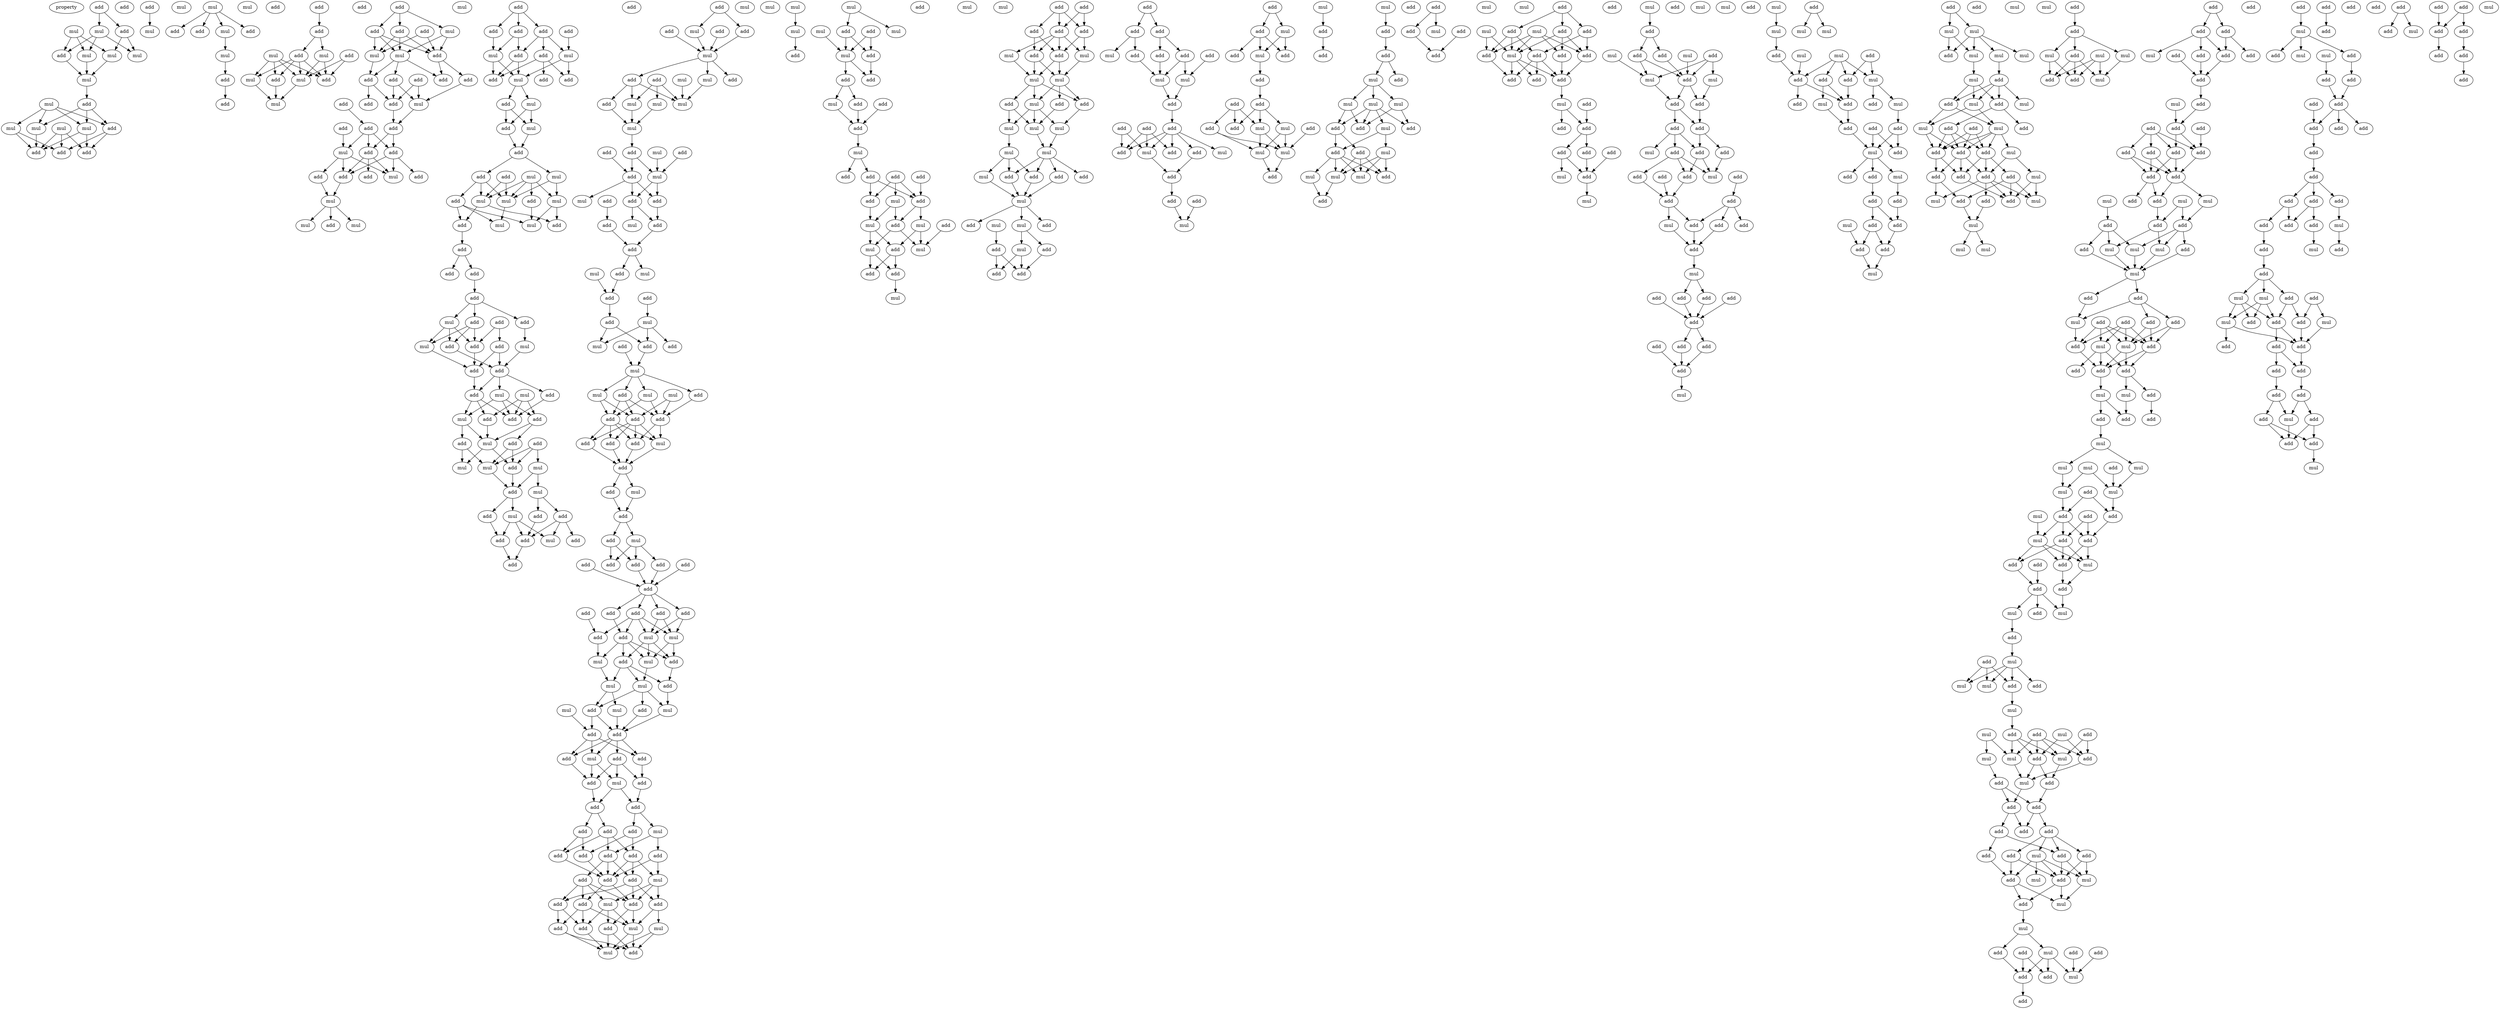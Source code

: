 digraph {
    node [fontcolor=black]
    property [mul=2,lf=1.7]
    0 [ label = add ];
    1 [ label = mul ];
    2 [ label = add ];
    3 [ label = mul ];
    4 [ label = add ];
    5 [ label = mul ];
    6 [ label = mul ];
    7 [ label = mul ];
    8 [ label = mul ];
    9 [ label = mul ];
    10 [ label = add ];
    11 [ label = mul ];
    12 [ label = mul ];
    13 [ label = add ];
    14 [ label = mul ];
    15 [ label = mul ];
    16 [ label = add ];
    17 [ label = add ];
    18 [ label = add ];
    19 [ label = add ];
    20 [ label = add ];
    21 [ label = mul ];
    22 [ label = mul ];
    23 [ label = mul ];
    24 [ label = add ];
    25 [ label = mul ];
    26 [ label = add ];
    27 [ label = mul ];
    28 [ label = add ];
    29 [ label = mul ];
    30 [ label = add ];
    31 [ label = add ];
    32 [ label = add ];
    33 [ label = add ];
    34 [ label = add ];
    35 [ label = mul ];
    36 [ label = mul ];
    37 [ label = add ];
    38 [ label = add ];
    39 [ label = mul ];
    40 [ label = add ];
    41 [ label = add ];
    42 [ label = mul ];
    43 [ label = mul ];
    44 [ label = add ];
    45 [ label = add ];
    46 [ label = add ];
    47 [ label = add ];
    48 [ label = add ];
    49 [ label = mul ];
    50 [ label = mul ];
    51 [ label = mul ];
    52 [ label = add ];
    53 [ label = add ];
    54 [ label = add ];
    55 [ label = add ];
    56 [ label = add ];
    57 [ label = add ];
    58 [ label = add ];
    59 [ label = add ];
    60 [ label = mul ];
    61 [ label = add ];
    62 [ label = add ];
    63 [ label = add ];
    64 [ label = add ];
    65 [ label = add ];
    66 [ label = add ];
    67 [ label = mul ];
    68 [ label = add ];
    69 [ label = add ];
    70 [ label = add ];
    71 [ label = mul ];
    72 [ label = add ];
    73 [ label = mul ];
    74 [ label = mul ];
    75 [ label = add ];
    76 [ label = mul ];
    77 [ label = mul ];
    78 [ label = add ];
    79 [ label = add ];
    80 [ label = add ];
    81 [ label = add ];
    82 [ label = add ];
    83 [ label = mul ];
    84 [ label = add ];
    85 [ label = add ];
    86 [ label = mul ];
    87 [ label = mul ];
    88 [ label = add ];
    89 [ label = add ];
    90 [ label = add ];
    91 [ label = mul ];
    92 [ label = add ];
    93 [ label = mul ];
    94 [ label = add ];
    95 [ label = add ];
    96 [ label = mul ];
    97 [ label = mul ];
    98 [ label = add ];
    99 [ label = add ];
    100 [ label = mul ];
    101 [ label = mul ];
    102 [ label = mul ];
    103 [ label = add ];
    104 [ label = add ];
    105 [ label = mul ];
    106 [ label = mul ];
    107 [ label = add ];
    108 [ label = add ];
    109 [ label = add ];
    110 [ label = add ];
    111 [ label = add ];
    112 [ label = add ];
    113 [ label = add ];
    114 [ label = add ];
    115 [ label = add ];
    116 [ label = mul ];
    117 [ label = add ];
    118 [ label = mul ];
    119 [ label = mul ];
    120 [ label = add ];
    121 [ label = add ];
    122 [ label = add ];
    123 [ label = add ];
    124 [ label = add ];
    125 [ label = mul ];
    126 [ label = mul ];
    127 [ label = add ];
    128 [ label = add ];
    129 [ label = add ];
    130 [ label = add ];
    131 [ label = mul ];
    132 [ label = add ];
    133 [ label = add ];
    134 [ label = add ];
    135 [ label = add ];
    136 [ label = mul ];
    137 [ label = mul ];
    138 [ label = mul ];
    139 [ label = add ];
    140 [ label = mul ];
    141 [ label = mul ];
    142 [ label = add ];
    143 [ label = add ];
    144 [ label = mul ];
    145 [ label = add ];
    146 [ label = add ];
    147 [ label = add ];
    148 [ label = add ];
    149 [ label = mul ];
    150 [ label = add ];
    151 [ label = add ];
    152 [ label = add ];
    153 [ label = add ];
    154 [ label = mul ];
    155 [ label = add ];
    156 [ label = add ];
    157 [ label = mul ];
    158 [ label = add ];
    159 [ label = add ];
    160 [ label = add ];
    161 [ label = mul ];
    162 [ label = mul ];
    163 [ label = add ];
    164 [ label = mul ];
    165 [ label = mul ];
    166 [ label = mul ];
    167 [ label = mul ];
    168 [ label = mul ];
    169 [ label = mul ];
    170 [ label = add ];
    171 [ label = add ];
    172 [ label = add ];
    173 [ label = add ];
    174 [ label = mul ];
    175 [ label = mul ];
    176 [ label = add ];
    177 [ label = add ];
    178 [ label = add ];
    179 [ label = add ];
    180 [ label = add ];
    181 [ label = mul ];
    182 [ label = add ];
    183 [ label = mul ];
    184 [ label = mul ];
    185 [ label = add ];
    186 [ label = mul ];
    187 [ label = add ];
    188 [ label = add ];
    189 [ label = mul ];
    190 [ label = add ];
    191 [ label = mul ];
    192 [ label = add ];
    193 [ label = add ];
    194 [ label = add ];
    195 [ label = mul ];
    196 [ label = add ];
    197 [ label = mul ];
    198 [ label = mul ];
    199 [ label = mul ];
    200 [ label = add ];
    201 [ label = add ];
    202 [ label = add ];
    203 [ label = add ];
    204 [ label = add ];
    205 [ label = mul ];
    206 [ label = add ];
    207 [ label = add ];
    208 [ label = mul ];
    209 [ label = add ];
    210 [ label = add ];
    211 [ label = mul ];
    212 [ label = mul ];
    213 [ label = add ];
    214 [ label = add ];
    215 [ label = mul ];
    216 [ label = add ];
    217 [ label = add ];
    218 [ label = add ];
    219 [ label = add ];
    220 [ label = add ];
    221 [ label = add ];
    222 [ label = add ];
    223 [ label = add ];
    224 [ label = add ];
    225 [ label = add ];
    226 [ label = add ];
    227 [ label = add ];
    228 [ label = add ];
    229 [ label = mul ];
    230 [ label = add ];
    231 [ label = mul ];
    232 [ label = mul ];
    233 [ label = add ];
    234 [ label = mul ];
    235 [ label = add ];
    236 [ label = add ];
    237 [ label = mul ];
    238 [ label = mul ];
    239 [ label = mul ];
    240 [ label = add ];
    241 [ label = add ];
    242 [ label = mul ];
    243 [ label = mul ];
    244 [ label = add ];
    245 [ label = add ];
    246 [ label = mul ];
    247 [ label = add ];
    248 [ label = add ];
    249 [ label = add ];
    250 [ label = add ];
    251 [ label = mul ];
    252 [ label = add ];
    253 [ label = add ];
    254 [ label = add ];
    255 [ label = mul ];
    256 [ label = add ];
    257 [ label = add ];
    258 [ label = add ];
    259 [ label = add ];
    260 [ label = add ];
    261 [ label = add ];
    262 [ label = add ];
    263 [ label = add ];
    264 [ label = add ];
    265 [ label = add ];
    266 [ label = add ];
    267 [ label = mul ];
    268 [ label = mul ];
    269 [ label = add ];
    270 [ label = add ];
    271 [ label = add ];
    272 [ label = add ];
    273 [ label = add ];
    274 [ label = mul ];
    275 [ label = add ];
    276 [ label = mul ];
    277 [ label = add ];
    278 [ label = mul ];
    279 [ label = add ];
    280 [ label = mul ];
    281 [ label = mul ];
    282 [ label = add ];
    283 [ label = add ];
    284 [ label = add ];
    285 [ label = mul ];
    286 [ label = mul ];
    287 [ label = add ];
    288 [ label = add ];
    289 [ label = add ];
    290 [ label = add ];
    291 [ label = mul ];
    292 [ label = add ];
    293 [ label = mul ];
    294 [ label = add ];
    295 [ label = mul ];
    296 [ label = mul ];
    297 [ label = add ];
    298 [ label = add ];
    299 [ label = add ];
    300 [ label = add ];
    301 [ label = add ];
    302 [ label = mul ];
    303 [ label = add ];
    304 [ label = mul ];
    305 [ label = add ];
    306 [ label = mul ];
    307 [ label = add ];
    308 [ label = mul ];
    309 [ label = mul ];
    310 [ label = add ];
    311 [ label = add ];
    312 [ label = add ];
    313 [ label = add ];
    314 [ label = mul ];
    315 [ label = add ];
    316 [ label = add ];
    317 [ label = add ];
    318 [ label = add ];
    319 [ label = add ];
    320 [ label = mul ];
    321 [ label = mul ];
    322 [ label = add ];
    323 [ label = mul ];
    324 [ label = mul ];
    325 [ label = add ];
    326 [ label = mul ];
    327 [ label = add ];
    328 [ label = add ];
    329 [ label = mul ];
    330 [ label = mul ];
    331 [ label = mul ];
    332 [ label = mul ];
    333 [ label = mul ];
    334 [ label = mul ];
    335 [ label = add ];
    336 [ label = add ];
    337 [ label = add ];
    338 [ label = add ];
    339 [ label = mul ];
    340 [ label = add ];
    341 [ label = mul ];
    342 [ label = add ];
    343 [ label = mul ];
    344 [ label = add ];
    345 [ label = mul ];
    346 [ label = add ];
    347 [ label = add ];
    348 [ label = add ];
    349 [ label = add ];
    350 [ label = add ];
    351 [ label = add ];
    352 [ label = add ];
    353 [ label = mul ];
    354 [ label = add ];
    355 [ label = add ];
    356 [ label = add ];
    357 [ label = mul ];
    358 [ label = mul ];
    359 [ label = add ];
    360 [ label = add ];
    361 [ label = add ];
    362 [ label = add ];
    363 [ label = add ];
    364 [ label = add ];
    365 [ label = mul ];
    366 [ label = mul ];
    367 [ label = add ];
    368 [ label = add ];
    369 [ label = add ];
    370 [ label = add ];
    371 [ label = add ];
    372 [ label = mul ];
    373 [ label = add ];
    374 [ label = mul ];
    375 [ label = add ];
    376 [ label = add ];
    377 [ label = mul ];
    378 [ label = add ];
    379 [ label = add ];
    380 [ label = add ];
    381 [ label = add ];
    382 [ label = add ];
    383 [ label = add ];
    384 [ label = mul ];
    385 [ label = mul ];
    386 [ label = mul ];
    387 [ label = mul ];
    388 [ label = mul ];
    389 [ label = add ];
    390 [ label = add ];
    391 [ label = mul ];
    392 [ label = add ];
    393 [ label = add ];
    394 [ label = add ];
    395 [ label = add ];
    396 [ label = mul ];
    397 [ label = add ];
    398 [ label = mul ];
    399 [ label = mul ];
    400 [ label = mul ];
    401 [ label = mul ];
    402 [ label = add ];
    403 [ label = add ];
    404 [ label = add ];
    405 [ label = add ];
    406 [ label = add ];
    407 [ label = mul ];
    408 [ label = add ];
    409 [ label = mul ];
    410 [ label = mul ];
    411 [ label = mul ];
    412 [ label = add ];
    413 [ label = add ];
    414 [ label = mul ];
    415 [ label = add ];
    416 [ label = add ];
    417 [ label = mul ];
    418 [ label = mul ];
    419 [ label = add ];
    420 [ label = add ];
    421 [ label = add ];
    422 [ label = add ];
    423 [ label = add ];
    424 [ label = mul ];
    425 [ label = mul ];
    426 [ label = mul ];
    427 [ label = add ];
    428 [ label = add ];
    429 [ label = add ];
    430 [ label = add ];
    431 [ label = add ];
    432 [ label = add ];
    433 [ label = add ];
    434 [ label = mul ];
    435 [ label = add ];
    436 [ label = add ];
    437 [ label = add ];
    438 [ label = add ];
    439 [ label = add ];
    440 [ label = add ];
    441 [ label = add ];
    442 [ label = mul ];
    443 [ label = add ];
    444 [ label = mul ];
    445 [ label = mul ];
    446 [ label = add ];
    447 [ label = mul ];
    448 [ label = add ];
    449 [ label = add ];
    450 [ label = mul ];
    451 [ label = mul ];
    452 [ label = add ];
    453 [ label = add ];
    454 [ label = add ];
    455 [ label = mul ];
    456 [ label = mul ];
    457 [ label = add ];
    458 [ label = add ];
    459 [ label = add ];
    460 [ label = add ];
    461 [ label = add ];
    462 [ label = add ];
    463 [ label = add ];
    464 [ label = mul ];
    465 [ label = add ];
    466 [ label = mul ];
    467 [ label = add ];
    468 [ label = add ];
    469 [ label = add ];
    470 [ label = add ];
    471 [ label = add ];
    472 [ label = mul ];
    473 [ label = mul ];
    474 [ label = add ];
    475 [ label = add ];
    476 [ label = add ];
    477 [ label = add ];
    478 [ label = mul ];
    479 [ label = add ];
    480 [ label = add ];
    481 [ label = add ];
    482 [ label = add ];
    483 [ label = add ];
    484 [ label = add ];
    485 [ label = add ];
    486 [ label = add ];
    487 [ label = add ];
    488 [ label = add ];
    489 [ label = mul ];
    490 [ label = mul ];
    491 [ label = mul ];
    492 [ label = add ];
    493 [ label = mul ];
    494 [ label = mul ];
    495 [ label = add ];
    496 [ label = add ];
    497 [ label = mul ];
    498 [ label = add ];
    499 [ label = add ];
    500 [ label = mul ];
    501 [ label = add ];
    502 [ label = mul ];
    503 [ label = add ];
    504 [ label = add ];
    505 [ label = add ];
    506 [ label = add ];
    507 [ label = add ];
    508 [ label = mul ];
    509 [ label = add ];
    510 [ label = add ];
    511 [ label = mul ];
    512 [ label = add ];
    513 [ label = add ];
    514 [ label = add ];
    515 [ label = add ];
    516 [ label = add ];
    517 [ label = mul ];
    518 [ label = add ];
    519 [ label = add ];
    520 [ label = add ];
    521 [ label = mul ];
    522 [ label = mul ];
    523 [ label = mul ];
    524 [ label = add ];
    525 [ label = mul ];
    526 [ label = mul ];
    527 [ label = add ];
    528 [ label = mul ];
    529 [ label = add ];
    530 [ label = mul ];
    531 [ label = mul ];
    532 [ label = add ];
    533 [ label = mul ];
    534 [ label = add ];
    535 [ label = mul ];
    536 [ label = add ];
    537 [ label = mul ];
    538 [ label = add ];
    539 [ label = add ];
    540 [ label = mul ];
    541 [ label = add ];
    542 [ label = mul ];
    543 [ label = mul ];
    544 [ label = add ];
    545 [ label = add ];
    546 [ label = add ];
    547 [ label = add ];
    548 [ label = mul ];
    549 [ label = add ];
    550 [ label = add ];
    551 [ label = add ];
    552 [ label = mul ];
    553 [ label = mul ];
    554 [ label = add ];
    555 [ label = add ];
    556 [ label = add ];
    557 [ label = mul ];
    558 [ label = mul ];
    559 [ label = mul ];
    560 [ label = mul ];
    561 [ label = add ];
    562 [ label = mul ];
    563 [ label = add ];
    564 [ label = mul ];
    565 [ label = mul ];
    566 [ label = add ];
    567 [ label = mul ];
    568 [ label = add ];
    569 [ label = mul ];
    570 [ label = add ];
    571 [ label = add ];
    572 [ label = add ];
    573 [ label = add ];
    574 [ label = add ];
    575 [ label = add ];
    576 [ label = mul ];
    577 [ label = add ];
    578 [ label = add ];
    579 [ label = add ];
    580 [ label = mul ];
    581 [ label = add ];
    582 [ label = add ];
    583 [ label = add ];
    584 [ label = add ];
    585 [ label = add ];
    586 [ label = add ];
    587 [ label = add ];
    588 [ label = add ];
    589 [ label = add ];
    590 [ label = add ];
    591 [ label = add ];
    592 [ label = mul ];
    593 [ label = mul ];
    594 [ label = mul ];
    595 [ label = add ];
    596 [ label = add ];
    597 [ label = add ];
    598 [ label = add ];
    599 [ label = add ];
    600 [ label = mul ];
    601 [ label = mul ];
    602 [ label = mul ];
    603 [ label = add ];
    604 [ label = mul ];
    605 [ label = add ];
    606 [ label = add ];
    607 [ label = add ];
    608 [ label = add ];
    609 [ label = add ];
    610 [ label = add ];
    611 [ label = mul ];
    612 [ label = mul ];
    613 [ label = add ];
    614 [ label = mul ];
    615 [ label = add ];
    616 [ label = add ];
    617 [ label = add ];
    618 [ label = add ];
    619 [ label = add ];
    620 [ label = mul ];
    621 [ label = mul ];
    622 [ label = add ];
    623 [ label = add ];
    624 [ label = add ];
    625 [ label = mul ];
    626 [ label = add ];
    627 [ label = mul ];
    628 [ label = mul ];
    629 [ label = mul ];
    630 [ label = mul ];
    631 [ label = mul ];
    632 [ label = add ];
    633 [ label = add ];
    634 [ label = add ];
    635 [ label = add ];
    636 [ label = mul ];
    637 [ label = mul ];
    638 [ label = add ];
    639 [ label = add ];
    640 [ label = add ];
    641 [ label = add ];
    642 [ label = add ];
    643 [ label = mul ];
    644 [ label = add ];
    645 [ label = add ];
    646 [ label = mul ];
    647 [ label = mul ];
    648 [ label = add ];
    649 [ label = add ];
    650 [ label = add ];
    651 [ label = mul ];
    652 [ label = add ];
    653 [ label = add ];
    654 [ label = mul ];
    655 [ label = mul ];
    656 [ label = add ];
    657 [ label = mul ];
    658 [ label = add ];
    659 [ label = mul ];
    660 [ label = add ];
    661 [ label = add ];
    662 [ label = mul ];
    663 [ label = add ];
    664 [ label = mul ];
    665 [ label = add ];
    666 [ label = mul ];
    667 [ label = mul ];
    668 [ label = add ];
    669 [ label = add ];
    670 [ label = mul ];
    671 [ label = add ];
    672 [ label = add ];
    673 [ label = add ];
    674 [ label = add ];
    675 [ label = add ];
    676 [ label = mul ];
    677 [ label = add ];
    678 [ label = add ];
    679 [ label = add ];
    680 [ label = add ];
    681 [ label = add ];
    682 [ label = mul ];
    683 [ label = add ];
    684 [ label = mul ];
    685 [ label = add ];
    686 [ label = mul ];
    687 [ label = mul ];
    688 [ label = add ];
    689 [ label = add ];
    690 [ label = mul ];
    691 [ label = add ];
    692 [ label = add ];
    693 [ label = add ];
    694 [ label = mul ];
    695 [ label = add ];
    696 [ label = add ];
    697 [ label = add ];
    698 [ label = add ];
    699 [ label = add ];
    700 [ label = mul ];
    701 [ label = add ];
    702 [ label = mul ];
    703 [ label = mul ];
    704 [ label = add ];
    705 [ label = add ];
    706 [ label = add ];
    707 [ label = add ];
    708 [ label = add ];
    709 [ label = add ];
    710 [ label = add ];
    711 [ label = add ];
    712 [ label = add ];
    713 [ label = add ];
    714 [ label = add ];
    715 [ label = add ];
    716 [ label = add ];
    717 [ label = add ];
    718 [ label = add ];
    719 [ label = add ];
    720 [ label = mul ];
    721 [ label = add ];
    722 [ label = add ];
    723 [ label = mul ];
    724 [ label = add ];
    725 [ label = add ];
    726 [ label = add ];
    727 [ label = mul ];
    728 [ label = mul ];
    729 [ label = add ];
    730 [ label = mul ];
    731 [ label = add ];
    732 [ label = mul ];
    733 [ label = add ];
    734 [ label = add ];
    735 [ label = add ];
    736 [ label = add ];
    737 [ label = add ];
    738 [ label = add ];
    739 [ label = add ];
    740 [ label = add ];
    741 [ label = add ];
    742 [ label = mul ];
    743 [ label = add ];
    744 [ label = add ];
    745 [ label = add ];
    746 [ label = add ];
    747 [ label = mul ];
    748 [ label = add ];
    749 [ label = add ];
    750 [ label = add ];
    751 [ label = add ];
    752 [ label = add ];
    753 [ label = mul ];
    754 [ label = add ];
    755 [ label = add ];
    756 [ label = add ];
    757 [ label = add ];
    758 [ label = mul ];
    759 [ label = add ];
    0 -> 2 [ name = 0 ];
    0 -> 3 [ name = 1 ];
    1 -> 4 [ name = 2 ];
    1 -> 5 [ name = 3 ];
    1 -> 7 [ name = 4 ];
    2 -> 5 [ name = 5 ];
    2 -> 6 [ name = 6 ];
    3 -> 4 [ name = 7 ];
    3 -> 6 [ name = 8 ];
    3 -> 7 [ name = 9 ];
    4 -> 8 [ name = 10 ];
    5 -> 8 [ name = 11 ];
    7 -> 8 [ name = 12 ];
    8 -> 10 [ name = 13 ];
    9 -> 11 [ name = 14 ];
    9 -> 12 [ name = 15 ];
    9 -> 13 [ name = 16 ];
    9 -> 15 [ name = 17 ];
    10 -> 12 [ name = 18 ];
    10 -> 13 [ name = 19 ];
    10 -> 15 [ name = 20 ];
    11 -> 16 [ name = 21 ];
    11 -> 17 [ name = 22 ];
    12 -> 17 [ name = 23 ];
    12 -> 19 [ name = 24 ];
    13 -> 16 [ name = 25 ];
    13 -> 19 [ name = 26 ];
    14 -> 16 [ name = 27 ];
    14 -> 17 [ name = 28 ];
    14 -> 19 [ name = 29 ];
    15 -> 17 [ name = 30 ];
    20 -> 21 [ name = 31 ];
    23 -> 24 [ name = 32 ];
    23 -> 26 [ name = 33 ];
    23 -> 27 [ name = 34 ];
    23 -> 28 [ name = 35 ];
    27 -> 29 [ name = 36 ];
    29 -> 32 [ name = 37 ];
    31 -> 33 [ name = 38 ];
    32 -> 34 [ name = 39 ];
    33 -> 36 [ name = 40 ];
    33 -> 37 [ name = 41 ];
    35 -> 39 [ name = 42 ];
    35 -> 40 [ name = 43 ];
    35 -> 41 [ name = 44 ];
    35 -> 42 [ name = 45 ];
    36 -> 39 [ name = 46 ];
    36 -> 41 [ name = 47 ];
    37 -> 39 [ name = 48 ];
    37 -> 40 [ name = 49 ];
    37 -> 41 [ name = 50 ];
    37 -> 42 [ name = 51 ];
    38 -> 39 [ name = 52 ];
    38 -> 41 [ name = 53 ];
    39 -> 43 [ name = 54 ];
    40 -> 43 [ name = 55 ];
    42 -> 43 [ name = 56 ];
    45 -> 46 [ name = 57 ];
    45 -> 47 [ name = 58 ];
    45 -> 49 [ name = 59 ];
    46 -> 50 [ name = 60 ];
    46 -> 51 [ name = 61 ];
    46 -> 52 [ name = 62 ];
    47 -> 50 [ name = 63 ];
    47 -> 51 [ name = 64 ];
    47 -> 52 [ name = 65 ];
    48 -> 51 [ name = 66 ];
    48 -> 52 [ name = 67 ];
    49 -> 50 [ name = 68 ];
    49 -> 52 [ name = 69 ];
    50 -> 53 [ name = 70 ];
    50 -> 54 [ name = 71 ];
    50 -> 56 [ name = 72 ];
    51 -> 56 [ name = 73 ];
    52 -> 53 [ name = 74 ];
    52 -> 57 [ name = 75 ];
    54 -> 58 [ name = 76 ];
    54 -> 60 [ name = 77 ];
    55 -> 58 [ name = 78 ];
    55 -> 60 [ name = 79 ];
    56 -> 58 [ name = 80 ];
    56 -> 59 [ name = 81 ];
    57 -> 60 [ name = 82 ];
    58 -> 62 [ name = 83 ];
    60 -> 62 [ name = 84 ];
    61 -> 64 [ name = 85 ];
    62 -> 65 [ name = 86 ];
    62 -> 66 [ name = 87 ];
    63 -> 67 [ name = 88 ];
    64 -> 65 [ name = 89 ];
    64 -> 66 [ name = 90 ];
    64 -> 67 [ name = 91 ];
    65 -> 70 [ name = 92 ];
    65 -> 71 [ name = 93 ];
    65 -> 72 [ name = 94 ];
    66 -> 68 [ name = 95 ];
    66 -> 70 [ name = 96 ];
    66 -> 71 [ name = 97 ];
    67 -> 69 [ name = 98 ];
    67 -> 70 [ name = 99 ];
    67 -> 71 [ name = 100 ];
    69 -> 73 [ name = 101 ];
    70 -> 73 [ name = 102 ];
    73 -> 74 [ name = 103 ];
    73 -> 75 [ name = 104 ];
    73 -> 76 [ name = 105 ];
    78 -> 79 [ name = 106 ];
    78 -> 81 [ name = 107 ];
    78 -> 82 [ name = 108 ];
    79 -> 84 [ name = 109 ];
    79 -> 86 [ name = 110 ];
    80 -> 83 [ name = 111 ];
    81 -> 86 [ name = 112 ];
    82 -> 83 [ name = 113 ];
    82 -> 84 [ name = 114 ];
    82 -> 85 [ name = 115 ];
    83 -> 87 [ name = 116 ];
    83 -> 88 [ name = 117 ];
    84 -> 87 [ name = 118 ];
    84 -> 89 [ name = 119 ];
    85 -> 88 [ name = 120 ];
    85 -> 89 [ name = 121 ];
    85 -> 90 [ name = 122 ];
    86 -> 87 [ name = 123 ];
    86 -> 89 [ name = 124 ];
    87 -> 91 [ name = 125 ];
    87 -> 92 [ name = 126 ];
    91 -> 93 [ name = 127 ];
    91 -> 94 [ name = 128 ];
    92 -> 93 [ name = 129 ];
    92 -> 94 [ name = 130 ];
    93 -> 95 [ name = 131 ];
    94 -> 95 [ name = 132 ];
    95 -> 96 [ name = 133 ];
    95 -> 98 [ name = 134 ];
    96 -> 100 [ name = 135 ];
    96 -> 102 [ name = 136 ];
    97 -> 100 [ name = 137 ];
    97 -> 101 [ name = 138 ];
    97 -> 102 [ name = 139 ];
    97 -> 103 [ name = 140 ];
    98 -> 100 [ name = 141 ];
    98 -> 101 [ name = 142 ];
    98 -> 104 [ name = 143 ];
    99 -> 100 [ name = 144 ];
    99 -> 101 [ name = 145 ];
    100 -> 105 [ name = 146 ];
    101 -> 107 [ name = 147 ];
    101 -> 108 [ name = 148 ];
    102 -> 106 [ name = 149 ];
    102 -> 108 [ name = 150 ];
    103 -> 106 [ name = 151 ];
    104 -> 105 [ name = 152 ];
    104 -> 106 [ name = 153 ];
    104 -> 107 [ name = 154 ];
    107 -> 109 [ name = 155 ];
    109 -> 111 [ name = 156 ];
    109 -> 112 [ name = 157 ];
    112 -> 113 [ name = 158 ];
    113 -> 114 [ name = 159 ];
    113 -> 115 [ name = 160 ];
    113 -> 116 [ name = 161 ];
    114 -> 118 [ name = 162 ];
    114 -> 121 [ name = 163 ];
    114 -> 122 [ name = 164 ];
    115 -> 119 [ name = 165 ];
    116 -> 118 [ name = 166 ];
    116 -> 121 [ name = 167 ];
    116 -> 122 [ name = 168 ];
    117 -> 120 [ name = 169 ];
    117 -> 121 [ name = 170 ];
    118 -> 124 [ name = 171 ];
    119 -> 123 [ name = 172 ];
    120 -> 123 [ name = 173 ];
    120 -> 124 [ name = 174 ];
    121 -> 124 [ name = 175 ];
    122 -> 123 [ name = 176 ];
    123 -> 126 [ name = 177 ];
    123 -> 127 [ name = 178 ];
    123 -> 128 [ name = 179 ];
    124 -> 128 [ name = 180 ];
    125 -> 129 [ name = 181 ];
    125 -> 130 [ name = 182 ];
    125 -> 132 [ name = 183 ];
    126 -> 130 [ name = 184 ];
    126 -> 131 [ name = 185 ];
    126 -> 132 [ name = 186 ];
    127 -> 132 [ name = 187 ];
    128 -> 129 [ name = 188 ];
    128 -> 131 [ name = 189 ];
    128 -> 132 [ name = 190 ];
    129 -> 136 [ name = 191 ];
    130 -> 135 [ name = 192 ];
    130 -> 136 [ name = 193 ];
    131 -> 134 [ name = 194 ];
    131 -> 136 [ name = 195 ];
    133 -> 137 [ name = 196 ];
    133 -> 138 [ name = 197 ];
    133 -> 139 [ name = 198 ];
    134 -> 138 [ name = 199 ];
    134 -> 140 [ name = 200 ];
    135 -> 138 [ name = 201 ];
    135 -> 139 [ name = 202 ];
    136 -> 139 [ name = 203 ];
    136 -> 140 [ name = 204 ];
    137 -> 141 [ name = 205 ];
    137 -> 142 [ name = 206 ];
    138 -> 142 [ name = 207 ];
    139 -> 142 [ name = 208 ];
    141 -> 145 [ name = 209 ];
    141 -> 146 [ name = 210 ];
    142 -> 143 [ name = 211 ];
    142 -> 144 [ name = 212 ];
    143 -> 147 [ name = 213 ];
    144 -> 147 [ name = 214 ];
    144 -> 149 [ name = 215 ];
    144 -> 150 [ name = 216 ];
    145 -> 148 [ name = 217 ];
    145 -> 149 [ name = 218 ];
    145 -> 150 [ name = 219 ];
    146 -> 150 [ name = 220 ];
    147 -> 151 [ name = 221 ];
    150 -> 151 [ name = 222 ];
    152 -> 154 [ name = 223 ];
    152 -> 156 [ name = 224 ];
    153 -> 157 [ name = 225 ];
    154 -> 157 [ name = 226 ];
    155 -> 157 [ name = 227 ];
    156 -> 157 [ name = 228 ];
    157 -> 159 [ name = 229 ];
    157 -> 160 [ name = 230 ];
    157 -> 162 [ name = 231 ];
    158 -> 164 [ name = 232 ];
    158 -> 165 [ name = 233 ];
    158 -> 166 [ name = 234 ];
    159 -> 163 [ name = 235 ];
    159 -> 164 [ name = 236 ];
    159 -> 165 [ name = 237 ];
    161 -> 165 [ name = 238 ];
    162 -> 165 [ name = 239 ];
    163 -> 167 [ name = 240 ];
    164 -> 167 [ name = 241 ];
    166 -> 167 [ name = 242 ];
    167 -> 172 [ name = 243 ];
    169 -> 174 [ name = 244 ];
    170 -> 173 [ name = 245 ];
    171 -> 174 [ name = 246 ];
    172 -> 173 [ name = 247 ];
    172 -> 174 [ name = 248 ];
    173 -> 175 [ name = 249 ];
    173 -> 176 [ name = 250 ];
    173 -> 178 [ name = 251 ];
    174 -> 176 [ name = 252 ];
    174 -> 178 [ name = 253 ];
    176 -> 179 [ name = 254 ];
    176 -> 181 [ name = 255 ];
    177 -> 180 [ name = 256 ];
    178 -> 179 [ name = 257 ];
    179 -> 182 [ name = 258 ];
    180 -> 182 [ name = 259 ];
    182 -> 185 [ name = 260 ];
    182 -> 186 [ name = 261 ];
    183 -> 188 [ name = 262 ];
    185 -> 188 [ name = 263 ];
    187 -> 189 [ name = 264 ];
    188 -> 190 [ name = 265 ];
    189 -> 191 [ name = 266 ];
    189 -> 193 [ name = 267 ];
    189 -> 194 [ name = 268 ];
    190 -> 191 [ name = 269 ];
    190 -> 193 [ name = 270 ];
    192 -> 195 [ name = 271 ];
    193 -> 195 [ name = 272 ];
    195 -> 196 [ name = 273 ];
    195 -> 197 [ name = 274 ];
    195 -> 199 [ name = 275 ];
    195 -> 200 [ name = 276 ];
    196 -> 201 [ name = 277 ];
    196 -> 202 [ name = 278 ];
    196 -> 203 [ name = 279 ];
    197 -> 201 [ name = 280 ];
    197 -> 203 [ name = 281 ];
    198 -> 201 [ name = 282 ];
    198 -> 202 [ name = 283 ];
    199 -> 202 [ name = 284 ];
    199 -> 203 [ name = 285 ];
    200 -> 201 [ name = 286 ];
    201 -> 204 [ name = 287 ];
    201 -> 205 [ name = 288 ];
    202 -> 204 [ name = 289 ];
    202 -> 205 [ name = 290 ];
    202 -> 206 [ name = 291 ];
    202 -> 207 [ name = 292 ];
    203 -> 204 [ name = 293 ];
    203 -> 205 [ name = 294 ];
    203 -> 206 [ name = 295 ];
    203 -> 207 [ name = 296 ];
    204 -> 209 [ name = 297 ];
    205 -> 209 [ name = 298 ];
    206 -> 209 [ name = 299 ];
    207 -> 209 [ name = 300 ];
    208 -> 211 [ name = 301 ];
    209 -> 210 [ name = 302 ];
    209 -> 212 [ name = 303 ];
    210 -> 214 [ name = 304 ];
    211 -> 213 [ name = 305 ];
    212 -> 214 [ name = 306 ];
    214 -> 215 [ name = 307 ];
    214 -> 216 [ name = 308 ];
    215 -> 218 [ name = 309 ];
    215 -> 219 [ name = 310 ];
    215 -> 221 [ name = 311 ];
    216 -> 218 [ name = 312 ];
    216 -> 221 [ name = 313 ];
    217 -> 222 [ name = 314 ];
    218 -> 222 [ name = 315 ];
    219 -> 222 [ name = 316 ];
    220 -> 222 [ name = 317 ];
    222 -> 224 [ name = 318 ];
    222 -> 225 [ name = 319 ];
    222 -> 226 [ name = 320 ];
    222 -> 227 [ name = 321 ];
    223 -> 228 [ name = 322 ];
    224 -> 230 [ name = 323 ];
    225 -> 229 [ name = 324 ];
    225 -> 231 [ name = 325 ];
    226 -> 229 [ name = 326 ];
    226 -> 231 [ name = 327 ];
    227 -> 228 [ name = 328 ];
    227 -> 229 [ name = 329 ];
    227 -> 230 [ name = 330 ];
    227 -> 231 [ name = 331 ];
    228 -> 234 [ name = 332 ];
    229 -> 232 [ name = 333 ];
    229 -> 235 [ name = 334 ];
    230 -> 232 [ name = 335 ];
    230 -> 233 [ name = 336 ];
    230 -> 234 [ name = 337 ];
    230 -> 235 [ name = 338 ];
    231 -> 232 [ name = 339 ];
    231 -> 233 [ name = 340 ];
    231 -> 235 [ name = 341 ];
    232 -> 238 [ name = 342 ];
    233 -> 236 [ name = 343 ];
    233 -> 237 [ name = 344 ];
    233 -> 238 [ name = 345 ];
    234 -> 237 [ name = 346 ];
    235 -> 236 [ name = 347 ];
    236 -> 239 [ name = 348 ];
    237 -> 241 [ name = 349 ];
    237 -> 243 [ name = 350 ];
    238 -> 239 [ name = 351 ];
    238 -> 240 [ name = 352 ];
    238 -> 241 [ name = 353 ];
    239 -> 244 [ name = 354 ];
    240 -> 244 [ name = 355 ];
    241 -> 244 [ name = 356 ];
    241 -> 245 [ name = 357 ];
    242 -> 245 [ name = 358 ];
    243 -> 244 [ name = 359 ];
    244 -> 246 [ name = 360 ];
    244 -> 247 [ name = 361 ];
    244 -> 248 [ name = 362 ];
    244 -> 249 [ name = 363 ];
    245 -> 246 [ name = 364 ];
    245 -> 247 [ name = 365 ];
    245 -> 249 [ name = 366 ];
    246 -> 251 [ name = 367 ];
    246 -> 252 [ name = 368 ];
    247 -> 252 [ name = 369 ];
    248 -> 250 [ name = 370 ];
    248 -> 251 [ name = 371 ];
    248 -> 252 [ name = 372 ];
    249 -> 250 [ name = 373 ];
    250 -> 254 [ name = 374 ];
    251 -> 253 [ name = 375 ];
    251 -> 254 [ name = 376 ];
    252 -> 253 [ name = 377 ];
    253 -> 256 [ name = 378 ];
    253 -> 258 [ name = 379 ];
    254 -> 255 [ name = 380 ];
    254 -> 257 [ name = 381 ];
    255 -> 260 [ name = 382 ];
    255 -> 263 [ name = 383 ];
    256 -> 259 [ name = 384 ];
    256 -> 262 [ name = 385 ];
    257 -> 259 [ name = 386 ];
    257 -> 261 [ name = 387 ];
    258 -> 261 [ name = 388 ];
    258 -> 262 [ name = 389 ];
    258 -> 263 [ name = 390 ];
    259 -> 264 [ name = 391 ];
    260 -> 264 [ name = 392 ];
    260 -> 267 [ name = 393 ];
    261 -> 264 [ name = 394 ];
    261 -> 266 [ name = 395 ];
    261 -> 267 [ name = 396 ];
    262 -> 264 [ name = 397 ];
    263 -> 264 [ name = 398 ];
    263 -> 265 [ name = 399 ];
    263 -> 266 [ name = 400 ];
    264 -> 270 [ name = 401 ];
    264 -> 271 [ name = 402 ];
    265 -> 268 [ name = 403 ];
    265 -> 269 [ name = 404 ];
    265 -> 270 [ name = 405 ];
    265 -> 271 [ name = 406 ];
    266 -> 269 [ name = 407 ];
    266 -> 271 [ name = 408 ];
    266 -> 272 [ name = 409 ];
    267 -> 268 [ name = 410 ];
    267 -> 271 [ name = 411 ];
    267 -> 272 [ name = 412 ];
    268 -> 273 [ name = 413 ];
    268 -> 274 [ name = 414 ];
    268 -> 275 [ name = 415 ];
    269 -> 273 [ name = 416 ];
    269 -> 277 [ name = 417 ];
    270 -> 273 [ name = 418 ];
    270 -> 274 [ name = 419 ];
    270 -> 277 [ name = 420 ];
    271 -> 274 [ name = 421 ];
    271 -> 275 [ name = 422 ];
    272 -> 274 [ name = 423 ];
    272 -> 276 [ name = 424 ];
    273 -> 278 [ name = 425 ];
    274 -> 278 [ name = 426 ];
    274 -> 279 [ name = 427 ];
    275 -> 278 [ name = 428 ];
    275 -> 279 [ name = 429 ];
    276 -> 278 [ name = 430 ];
    276 -> 279 [ name = 431 ];
    277 -> 278 [ name = 432 ];
    277 -> 279 [ name = 433 ];
    280 -> 282 [ name = 434 ];
    280 -> 285 [ name = 435 ];
    281 -> 286 [ name = 436 ];
    282 -> 286 [ name = 437 ];
    282 -> 287 [ name = 438 ];
    284 -> 286 [ name = 439 ];
    284 -> 287 [ name = 440 ];
    286 -> 288 [ name = 441 ];
    286 -> 289 [ name = 442 ];
    287 -> 289 [ name = 443 ];
    288 -> 290 [ name = 444 ];
    288 -> 291 [ name = 445 ];
    290 -> 294 [ name = 446 ];
    291 -> 294 [ name = 447 ];
    292 -> 294 [ name = 448 ];
    294 -> 295 [ name = 449 ];
    295 -> 297 [ name = 450 ];
    295 -> 300 [ name = 451 ];
    298 -> 303 [ name = 452 ];
    299 -> 301 [ name = 453 ];
    299 -> 302 [ name = 454 ];
    299 -> 303 [ name = 455 ];
    300 -> 301 [ name = 456 ];
    300 -> 303 [ name = 457 ];
    301 -> 304 [ name = 458 ];
    302 -> 304 [ name = 459 ];
    302 -> 307 [ name = 460 ];
    303 -> 306 [ name = 461 ];
    303 -> 307 [ name = 462 ];
    304 -> 308 [ name = 463 ];
    304 -> 310 [ name = 464 ];
    305 -> 309 [ name = 465 ];
    306 -> 309 [ name = 466 ];
    306 -> 310 [ name = 467 ];
    307 -> 308 [ name = 468 ];
    307 -> 309 [ name = 469 ];
    308 -> 311 [ name = 470 ];
    308 -> 312 [ name = 471 ];
    310 -> 311 [ name = 472 ];
    310 -> 312 [ name = 473 ];
    312 -> 314 [ name = 474 ];
    313 -> 316 [ name = 475 ];
    313 -> 317 [ name = 476 ];
    313 -> 318 [ name = 477 ];
    315 -> 317 [ name = 478 ];
    315 -> 318 [ name = 479 ];
    316 -> 319 [ name = 480 ];
    316 -> 322 [ name = 481 ];
    317 -> 319 [ name = 482 ];
    317 -> 320 [ name = 483 ];
    317 -> 321 [ name = 484 ];
    317 -> 322 [ name = 485 ];
    318 -> 320 [ name = 486 ];
    318 -> 322 [ name = 487 ];
    319 -> 323 [ name = 488 ];
    319 -> 324 [ name = 489 ];
    320 -> 323 [ name = 490 ];
    321 -> 324 [ name = 491 ];
    322 -> 323 [ name = 492 ];
    322 -> 324 [ name = 493 ];
    323 -> 326 [ name = 494 ];
    323 -> 327 [ name = 495 ];
    323 -> 328 [ name = 496 ];
    324 -> 325 [ name = 497 ];
    324 -> 326 [ name = 498 ];
    324 -> 328 [ name = 499 ];
    325 -> 330 [ name = 500 ];
    325 -> 331 [ name = 501 ];
    326 -> 329 [ name = 502 ];
    326 -> 330 [ name = 503 ];
    326 -> 331 [ name = 504 ];
    327 -> 331 [ name = 505 ];
    328 -> 329 [ name = 506 ];
    329 -> 332 [ name = 507 ];
    330 -> 333 [ name = 508 ];
    331 -> 332 [ name = 509 ];
    332 -> 335 [ name = 510 ];
    332 -> 336 [ name = 511 ];
    332 -> 337 [ name = 512 ];
    332 -> 338 [ name = 513 ];
    333 -> 334 [ name = 514 ];
    333 -> 335 [ name = 515 ];
    333 -> 338 [ name = 516 ];
    334 -> 339 [ name = 517 ];
    335 -> 339 [ name = 518 ];
    337 -> 339 [ name = 519 ];
    338 -> 339 [ name = 520 ];
    339 -> 340 [ name = 521 ];
    339 -> 341 [ name = 522 ];
    339 -> 342 [ name = 523 ];
    341 -> 344 [ name = 524 ];
    341 -> 345 [ name = 525 ];
    343 -> 346 [ name = 526 ];
    344 -> 348 [ name = 527 ];
    345 -> 347 [ name = 528 ];
    345 -> 348 [ name = 529 ];
    346 -> 347 [ name = 530 ];
    346 -> 348 [ name = 531 ];
    349 -> 350 [ name = 532 ];
    349 -> 351 [ name = 533 ];
    350 -> 353 [ name = 534 ];
    350 -> 355 [ name = 535 ];
    351 -> 352 [ name = 536 ];
    351 -> 356 [ name = 537 ];
    352 -> 357 [ name = 538 ];
    352 -> 358 [ name = 539 ];
    354 -> 357 [ name = 540 ];
    355 -> 358 [ name = 541 ];
    356 -> 358 [ name = 542 ];
    357 -> 359 [ name = 543 ];
    358 -> 359 [ name = 544 ];
    359 -> 361 [ name = 545 ];
    360 -> 363 [ name = 546 ];
    360 -> 366 [ name = 547 ];
    360 -> 367 [ name = 548 ];
    361 -> 363 [ name = 549 ];
    361 -> 364 [ name = 550 ];
    361 -> 365 [ name = 551 ];
    361 -> 366 [ name = 552 ];
    361 -> 367 [ name = 553 ];
    362 -> 366 [ name = 554 ];
    362 -> 367 [ name = 555 ];
    364 -> 368 [ name = 556 ];
    366 -> 368 [ name = 557 ];
    368 -> 370 [ name = 558 ];
    369 -> 372 [ name = 559 ];
    370 -> 372 [ name = 560 ];
    371 -> 373 [ name = 561 ];
    371 -> 374 [ name = 562 ];
    373 -> 375 [ name = 563 ];
    373 -> 376 [ name = 564 ];
    373 -> 377 [ name = 565 ];
    374 -> 376 [ name = 566 ];
    374 -> 377 [ name = 567 ];
    377 -> 378 [ name = 568 ];
    378 -> 379 [ name = 569 ];
    379 -> 383 [ name = 570 ];
    379 -> 384 [ name = 571 ];
    379 -> 385 [ name = 572 ];
    380 -> 381 [ name = 573 ];
    380 -> 383 [ name = 574 ];
    380 -> 384 [ name = 575 ];
    381 -> 386 [ name = 576 ];
    381 -> 387 [ name = 577 ];
    382 -> 386 [ name = 578 ];
    384 -> 386 [ name = 579 ];
    384 -> 387 [ name = 580 ];
    385 -> 386 [ name = 581 ];
    385 -> 387 [ name = 582 ];
    386 -> 389 [ name = 583 ];
    387 -> 389 [ name = 584 ];
    388 -> 390 [ name = 585 ];
    390 -> 393 [ name = 586 ];
    391 -> 394 [ name = 587 ];
    394 -> 395 [ name = 588 ];
    395 -> 396 [ name = 589 ];
    395 -> 397 [ name = 590 ];
    396 -> 398 [ name = 591 ];
    396 -> 399 [ name = 592 ];
    396 -> 400 [ name = 593 ];
    398 -> 401 [ name = 594 ];
    398 -> 402 [ name = 595 ];
    398 -> 403 [ name = 596 ];
    398 -> 404 [ name = 597 ];
    399 -> 402 [ name = 598 ];
    399 -> 404 [ name = 599 ];
    400 -> 403 [ name = 600 ];
    400 -> 404 [ name = 601 ];
    401 -> 406 [ name = 602 ];
    401 -> 407 [ name = 603 ];
    403 -> 405 [ name = 604 ];
    403 -> 406 [ name = 605 ];
    405 -> 408 [ name = 606 ];
    405 -> 410 [ name = 607 ];
    405 -> 411 [ name = 608 ];
    406 -> 408 [ name = 609 ];
    406 -> 409 [ name = 610 ];
    406 -> 410 [ name = 611 ];
    406 -> 411 [ name = 612 ];
    407 -> 408 [ name = 613 ];
    407 -> 410 [ name = 614 ];
    407 -> 411 [ name = 615 ];
    409 -> 412 [ name = 616 ];
    410 -> 412 [ name = 617 ];
    413 -> 416 [ name = 618 ];
    413 -> 417 [ name = 619 ];
    415 -> 419 [ name = 620 ];
    416 -> 419 [ name = 621 ];
    420 -> 421 [ name = 622 ];
    420 -> 422 [ name = 623 ];
    420 -> 423 [ name = 624 ];
    421 -> 428 [ name = 625 ];
    421 -> 429 [ name = 626 ];
    422 -> 426 [ name = 627 ];
    422 -> 429 [ name = 628 ];
    422 -> 430 [ name = 629 ];
    423 -> 426 [ name = 630 ];
    423 -> 427 [ name = 631 ];
    423 -> 428 [ name = 632 ];
    424 -> 426 [ name = 633 ];
    424 -> 430 [ name = 634 ];
    425 -> 426 [ name = 635 ];
    425 -> 427 [ name = 636 ];
    425 -> 428 [ name = 637 ];
    425 -> 430 [ name = 638 ];
    426 -> 431 [ name = 639 ];
    426 -> 432 [ name = 640 ];
    426 -> 433 [ name = 641 ];
    427 -> 431 [ name = 642 ];
    428 -> 431 [ name = 643 ];
    429 -> 431 [ name = 644 ];
    429 -> 432 [ name = 645 ];
    429 -> 433 [ name = 646 ];
    430 -> 432 [ name = 647 ];
    431 -> 434 [ name = 648 ];
    434 -> 436 [ name = 649 ];
    434 -> 437 [ name = 650 ];
    435 -> 437 [ name = 651 ];
    437 -> 440 [ name = 652 ];
    437 -> 441 [ name = 653 ];
    439 -> 443 [ name = 654 ];
    440 -> 443 [ name = 655 ];
    441 -> 442 [ name = 656 ];
    441 -> 443 [ name = 657 ];
    443 -> 444 [ name = 658 ];
    445 -> 448 [ name = 659 ];
    448 -> 452 [ name = 660 ];
    448 -> 453 [ name = 661 ];
    449 -> 454 [ name = 662 ];
    449 -> 455 [ name = 663 ];
    449 -> 456 [ name = 664 ];
    450 -> 454 [ name = 665 ];
    451 -> 455 [ name = 666 ];
    452 -> 454 [ name = 667 ];
    452 -> 455 [ name = 668 ];
    453 -> 454 [ name = 669 ];
    454 -> 457 [ name = 670 ];
    454 -> 458 [ name = 671 ];
    455 -> 457 [ name = 672 ];
    456 -> 458 [ name = 673 ];
    457 -> 459 [ name = 674 ];
    457 -> 460 [ name = 675 ];
    458 -> 459 [ name = 676 ];
    459 -> 462 [ name = 677 ];
    459 -> 463 [ name = 678 ];
    460 -> 461 [ name = 679 ];
    460 -> 463 [ name = 680 ];
    460 -> 464 [ name = 681 ];
    461 -> 466 [ name = 682 ];
    461 -> 467 [ name = 683 ];
    461 -> 469 [ name = 684 ];
    462 -> 466 [ name = 685 ];
    463 -> 466 [ name = 686 ];
    463 -> 467 [ name = 687 ];
    465 -> 471 [ name = 688 ];
    467 -> 471 [ name = 689 ];
    468 -> 470 [ name = 690 ];
    469 -> 471 [ name = 691 ];
    470 -> 474 [ name = 692 ];
    470 -> 475 [ name = 693 ];
    470 -> 476 [ name = 694 ];
    471 -> 473 [ name = 695 ];
    471 -> 476 [ name = 696 ];
    473 -> 477 [ name = 697 ];
    474 -> 477 [ name = 698 ];
    476 -> 477 [ name = 699 ];
    477 -> 478 [ name = 700 ];
    478 -> 481 [ name = 701 ];
    478 -> 482 [ name = 702 ];
    480 -> 484 [ name = 703 ];
    481 -> 484 [ name = 704 ];
    482 -> 484 [ name = 705 ];
    483 -> 484 [ name = 706 ];
    484 -> 486 [ name = 707 ];
    484 -> 487 [ name = 708 ];
    485 -> 488 [ name = 709 ];
    486 -> 488 [ name = 710 ];
    487 -> 488 [ name = 711 ];
    488 -> 489 [ name = 712 ];
    490 -> 491 [ name = 713 ];
    491 -> 492 [ name = 714 ];
    492 -> 496 [ name = 715 ];
    493 -> 496 [ name = 716 ];
    494 -> 496 [ name = 717 ];
    494 -> 497 [ name = 718 ];
    494 -> 498 [ name = 719 ];
    494 -> 499 [ name = 720 ];
    495 -> 497 [ name = 721 ];
    495 -> 499 [ name = 722 ];
    496 -> 503 [ name = 723 ];
    496 -> 504 [ name = 724 ];
    497 -> 501 [ name = 725 ];
    497 -> 502 [ name = 726 ];
    498 -> 500 [ name = 727 ];
    498 -> 503 [ name = 728 ];
    499 -> 503 [ name = 729 ];
    500 -> 505 [ name = 730 ];
    502 -> 506 [ name = 731 ];
    503 -> 505 [ name = 732 ];
    505 -> 508 [ name = 733 ];
    506 -> 508 [ name = 734 ];
    506 -> 509 [ name = 735 ];
    507 -> 508 [ name = 736 ];
    507 -> 509 [ name = 737 ];
    508 -> 510 [ name = 738 ];
    508 -> 511 [ name = 739 ];
    508 -> 512 [ name = 740 ];
    511 -> 513 [ name = 741 ];
    512 -> 514 [ name = 742 ];
    513 -> 515 [ name = 743 ];
    514 -> 515 [ name = 744 ];
    514 -> 516 [ name = 745 ];
    515 -> 519 [ name = 746 ];
    516 -> 518 [ name = 747 ];
    516 -> 519 [ name = 748 ];
    517 -> 518 [ name = 749 ];
    518 -> 521 [ name = 750 ];
    519 -> 521 [ name = 751 ];
    520 -> 522 [ name = 752 ];
    520 -> 523 [ name = 753 ];
    524 -> 525 [ name = 754 ];
    524 -> 526 [ name = 755 ];
    525 -> 527 [ name = 756 ];
    525 -> 528 [ name = 757 ];
    526 -> 527 [ name = 758 ];
    526 -> 528 [ name = 759 ];
    526 -> 530 [ name = 760 ];
    526 -> 531 [ name = 761 ];
    528 -> 533 [ name = 762 ];
    531 -> 532 [ name = 763 ];
    532 -> 534 [ name = 764 ];
    532 -> 535 [ name = 765 ];
    532 -> 536 [ name = 766 ];
    532 -> 537 [ name = 767 ];
    533 -> 534 [ name = 768 ];
    533 -> 535 [ name = 769 ];
    533 -> 536 [ name = 770 ];
    534 -> 540 [ name = 771 ];
    534 -> 542 [ name = 772 ];
    535 -> 540 [ name = 773 ];
    535 -> 542 [ name = 774 ];
    536 -> 539 [ name = 775 ];
    536 -> 541 [ name = 776 ];
    538 -> 544 [ name = 777 ];
    538 -> 545 [ name = 778 ];
    538 -> 546 [ name = 779 ];
    539 -> 544 [ name = 780 ];
    539 -> 545 [ name = 781 ];
    539 -> 546 [ name = 782 ];
    540 -> 543 [ name = 783 ];
    540 -> 544 [ name = 784 ];
    540 -> 545 [ name = 785 ];
    540 -> 546 [ name = 786 ];
    542 -> 544 [ name = 787 ];
    542 -> 546 [ name = 788 ];
    543 -> 548 [ name = 789 ];
    543 -> 550 [ name = 790 ];
    544 -> 547 [ name = 791 ];
    544 -> 550 [ name = 792 ];
    544 -> 551 [ name = 793 ];
    545 -> 547 [ name = 794 ];
    545 -> 549 [ name = 795 ];
    545 -> 550 [ name = 796 ];
    546 -> 547 [ name = 797 ];
    546 -> 551 [ name = 798 ];
    547 -> 555 [ name = 799 ];
    548 -> 552 [ name = 800 ];
    548 -> 555 [ name = 801 ];
    549 -> 552 [ name = 802 ];
    549 -> 555 [ name = 803 ];
    549 -> 556 [ name = 804 ];
    550 -> 552 [ name = 805 ];
    550 -> 553 [ name = 806 ];
    550 -> 554 [ name = 807 ];
    550 -> 555 [ name = 808 ];
    551 -> 553 [ name = 809 ];
    551 -> 556 [ name = 810 ];
    554 -> 557 [ name = 811 ];
    556 -> 557 [ name = 812 ];
    557 -> 559 [ name = 813 ];
    557 -> 562 [ name = 814 ];
    561 -> 563 [ name = 815 ];
    563 -> 564 [ name = 816 ];
    563 -> 565 [ name = 817 ];
    563 -> 566 [ name = 818 ];
    564 -> 569 [ name = 819 ];
    565 -> 568 [ name = 820 ];
    565 -> 570 [ name = 821 ];
    566 -> 568 [ name = 822 ];
    566 -> 569 [ name = 823 ];
    566 -> 570 [ name = 824 ];
    567 -> 568 [ name = 825 ];
    567 -> 569 [ name = 826 ];
    567 -> 570 [ name = 827 ];
    571 -> 572 [ name = 828 ];
    571 -> 573 [ name = 829 ];
    572 -> 574 [ name = 830 ];
    572 -> 578 [ name = 831 ];
    573 -> 574 [ name = 832 ];
    573 -> 575 [ name = 833 ];
    573 -> 576 [ name = 834 ];
    574 -> 579 [ name = 835 ];
    575 -> 579 [ name = 836 ];
    577 -> 579 [ name = 837 ];
    579 -> 581 [ name = 838 ];
    580 -> 584 [ name = 839 ];
    581 -> 584 [ name = 840 ];
    582 -> 585 [ name = 841 ];
    582 -> 586 [ name = 842 ];
    582 -> 587 [ name = 843 ];
    582 -> 588 [ name = 844 ];
    583 -> 587 [ name = 845 ];
    584 -> 586 [ name = 846 ];
    584 -> 587 [ name = 847 ];
    585 -> 589 [ name = 848 ];
    585 -> 590 [ name = 849 ];
    586 -> 589 [ name = 850 ];
    586 -> 590 [ name = 851 ];
    587 -> 590 [ name = 852 ];
    588 -> 589 [ name = 853 ];
    588 -> 590 [ name = 854 ];
    589 -> 591 [ name = 855 ];
    589 -> 595 [ name = 856 ];
    590 -> 591 [ name = 857 ];
    590 -> 592 [ name = 858 ];
    591 -> 596 [ name = 859 ];
    592 -> 598 [ name = 860 ];
    593 -> 597 [ name = 861 ];
    594 -> 596 [ name = 862 ];
    594 -> 598 [ name = 863 ];
    596 -> 600 [ name = 864 ];
    596 -> 601 [ name = 865 ];
    597 -> 599 [ name = 866 ];
    597 -> 601 [ name = 867 ];
    597 -> 602 [ name = 868 ];
    598 -> 600 [ name = 869 ];
    598 -> 602 [ name = 870 ];
    598 -> 603 [ name = 871 ];
    599 -> 604 [ name = 872 ];
    600 -> 604 [ name = 873 ];
    601 -> 604 [ name = 874 ];
    602 -> 604 [ name = 875 ];
    603 -> 604 [ name = 876 ];
    604 -> 605 [ name = 877 ];
    604 -> 606 [ name = 878 ];
    605 -> 611 [ name = 879 ];
    606 -> 609 [ name = 880 ];
    606 -> 610 [ name = 881 ];
    606 -> 611 [ name = 882 ];
    607 -> 612 [ name = 883 ];
    607 -> 613 [ name = 884 ];
    607 -> 614 [ name = 885 ];
    607 -> 615 [ name = 886 ];
    608 -> 612 [ name = 887 ];
    608 -> 613 [ name = 888 ];
    608 -> 614 [ name = 889 ];
    608 -> 615 [ name = 890 ];
    609 -> 612 [ name = 891 ];
    609 -> 613 [ name = 892 ];
    610 -> 612 [ name = 893 ];
    610 -> 613 [ name = 894 ];
    611 -> 615 [ name = 895 ];
    612 -> 616 [ name = 896 ];
    612 -> 617 [ name = 897 ];
    613 -> 616 [ name = 898 ];
    613 -> 617 [ name = 899 ];
    614 -> 616 [ name = 900 ];
    614 -> 617 [ name = 901 ];
    614 -> 618 [ name = 902 ];
    615 -> 617 [ name = 903 ];
    616 -> 619 [ name = 904 ];
    616 -> 620 [ name = 905 ];
    617 -> 621 [ name = 906 ];
    619 -> 623 [ name = 907 ];
    620 -> 624 [ name = 908 ];
    621 -> 622 [ name = 909 ];
    621 -> 624 [ name = 910 ];
    622 -> 625 [ name = 911 ];
    625 -> 627 [ name = 912 ];
    625 -> 628 [ name = 913 ];
    626 -> 630 [ name = 914 ];
    627 -> 631 [ name = 915 ];
    628 -> 630 [ name = 916 ];
    629 -> 630 [ name = 917 ];
    629 -> 631 [ name = 918 ];
    630 -> 635 [ name = 919 ];
    631 -> 634 [ name = 920 ];
    632 -> 634 [ name = 921 ];
    632 -> 635 [ name = 922 ];
    633 -> 638 [ name = 923 ];
    633 -> 639 [ name = 924 ];
    634 -> 637 [ name = 925 ];
    634 -> 638 [ name = 926 ];
    634 -> 639 [ name = 927 ];
    635 -> 638 [ name = 928 ];
    636 -> 637 [ name = 929 ];
    637 -> 640 [ name = 930 ];
    637 -> 642 [ name = 931 ];
    637 -> 643 [ name = 932 ];
    638 -> 640 [ name = 933 ];
    638 -> 643 [ name = 934 ];
    639 -> 640 [ name = 935 ];
    639 -> 642 [ name = 936 ];
    639 -> 643 [ name = 937 ];
    640 -> 644 [ name = 938 ];
    641 -> 645 [ name = 939 ];
    642 -> 645 [ name = 940 ];
    643 -> 644 [ name = 941 ];
    644 -> 647 [ name = 942 ];
    645 -> 646 [ name = 943 ];
    645 -> 647 [ name = 944 ];
    645 -> 648 [ name = 945 ];
    646 -> 649 [ name = 946 ];
    649 -> 651 [ name = 947 ];
    650 -> 652 [ name = 948 ];
    650 -> 654 [ name = 949 ];
    650 -> 655 [ name = 950 ];
    651 -> 652 [ name = 951 ];
    651 -> 653 [ name = 952 ];
    651 -> 654 [ name = 953 ];
    651 -> 655 [ name = 954 ];
    652 -> 657 [ name = 955 ];
    657 -> 658 [ name = 956 ];
    658 -> 665 [ name = 957 ];
    658 -> 666 [ name = 958 ];
    658 -> 667 [ name = 959 ];
    659 -> 663 [ name = 960 ];
    659 -> 665 [ name = 961 ];
    660 -> 663 [ name = 962 ];
    660 -> 666 [ name = 963 ];
    661 -> 663 [ name = 964 ];
    661 -> 665 [ name = 965 ];
    661 -> 666 [ name = 966 ];
    661 -> 667 [ name = 967 ];
    662 -> 664 [ name = 968 ];
    662 -> 667 [ name = 969 ];
    663 -> 670 [ name = 970 ];
    664 -> 669 [ name = 971 ];
    665 -> 668 [ name = 972 ];
    665 -> 670 [ name = 973 ];
    666 -> 668 [ name = 974 ];
    667 -> 670 [ name = 975 ];
    668 -> 672 [ name = 976 ];
    669 -> 671 [ name = 977 ];
    669 -> 672 [ name = 978 ];
    670 -> 671 [ name = 979 ];
    671 -> 673 [ name = 980 ];
    671 -> 674 [ name = 981 ];
    672 -> 674 [ name = 982 ];
    672 -> 675 [ name = 983 ];
    673 -> 679 [ name = 984 ];
    673 -> 680 [ name = 985 ];
    675 -> 676 [ name = 986 ];
    675 -> 677 [ name = 987 ];
    675 -> 678 [ name = 988 ];
    675 -> 680 [ name = 989 ];
    676 -> 681 [ name = 990 ];
    676 -> 682 [ name = 991 ];
    676 -> 683 [ name = 992 ];
    676 -> 684 [ name = 993 ];
    677 -> 681 [ name = 994 ];
    677 -> 683 [ name = 995 ];
    678 -> 683 [ name = 996 ];
    678 -> 684 [ name = 997 ];
    679 -> 681 [ name = 998 ];
    680 -> 683 [ name = 999 ];
    680 -> 684 [ name = 1000 ];
    681 -> 685 [ name = 1001 ];
    681 -> 686 [ name = 1002 ];
    683 -> 685 [ name = 1003 ];
    683 -> 686 [ name = 1004 ];
    684 -> 686 [ name = 1005 ];
    685 -> 687 [ name = 1006 ];
    687 -> 689 [ name = 1007 ];
    687 -> 690 [ name = 1008 ];
    688 -> 694 [ name = 1009 ];
    689 -> 693 [ name = 1010 ];
    690 -> 693 [ name = 1011 ];
    690 -> 694 [ name = 1012 ];
    690 -> 695 [ name = 1013 ];
    691 -> 694 [ name = 1014 ];
    692 -> 693 [ name = 1015 ];
    692 -> 695 [ name = 1016 ];
    693 -> 696 [ name = 1017 ];
    697 -> 700 [ name = 1018 ];
    698 -> 705 [ name = 1019 ];
    700 -> 701 [ name = 1020 ];
    700 -> 703 [ name = 1021 ];
    700 -> 704 [ name = 1022 ];
    702 -> 706 [ name = 1023 ];
    704 -> 707 [ name = 1024 ];
    706 -> 709 [ name = 1025 ];
    707 -> 709 [ name = 1026 ];
    708 -> 710 [ name = 1027 ];
    709 -> 710 [ name = 1028 ];
    709 -> 711 [ name = 1029 ];
    709 -> 712 [ name = 1030 ];
    710 -> 713 [ name = 1031 ];
    713 -> 714 [ name = 1032 ];
    714 -> 715 [ name = 1033 ];
    714 -> 716 [ name = 1034 ];
    714 -> 717 [ name = 1035 ];
    715 -> 718 [ name = 1036 ];
    715 -> 719 [ name = 1037 ];
    716 -> 720 [ name = 1038 ];
    717 -> 718 [ name = 1039 ];
    717 -> 721 [ name = 1040 ];
    719 -> 723 [ name = 1041 ];
    720 -> 724 [ name = 1042 ];
    721 -> 722 [ name = 1043 ];
    722 -> 725 [ name = 1044 ];
    725 -> 726 [ name = 1045 ];
    725 -> 727 [ name = 1046 ];
    725 -> 728 [ name = 1047 ];
    726 -> 731 [ name = 1048 ];
    726 -> 734 [ name = 1049 ];
    727 -> 731 [ name = 1050 ];
    727 -> 732 [ name = 1051 ];
    727 -> 733 [ name = 1052 ];
    728 -> 731 [ name = 1053 ];
    728 -> 732 [ name = 1054 ];
    728 -> 733 [ name = 1055 ];
    729 -> 730 [ name = 1056 ];
    729 -> 734 [ name = 1057 ];
    730 -> 736 [ name = 1058 ];
    731 -> 736 [ name = 1059 ];
    731 -> 737 [ name = 1060 ];
    732 -> 735 [ name = 1061 ];
    732 -> 736 [ name = 1062 ];
    734 -> 736 [ name = 1063 ];
    736 -> 739 [ name = 1064 ];
    737 -> 738 [ name = 1065 ];
    737 -> 739 [ name = 1066 ];
    738 -> 740 [ name = 1067 ];
    739 -> 741 [ name = 1068 ];
    740 -> 742 [ name = 1069 ];
    740 -> 744 [ name = 1070 ];
    741 -> 742 [ name = 1071 ];
    741 -> 743 [ name = 1072 ];
    742 -> 746 [ name = 1073 ];
    743 -> 745 [ name = 1074 ];
    743 -> 746 [ name = 1075 ];
    744 -> 745 [ name = 1076 ];
    744 -> 746 [ name = 1077 ];
    745 -> 747 [ name = 1078 ];
    749 -> 751 [ name = 1079 ];
    749 -> 753 [ name = 1080 ];
    750 -> 755 [ name = 1081 ];
    752 -> 754 [ name = 1082 ];
    752 -> 755 [ name = 1083 ];
    754 -> 757 [ name = 1084 ];
    755 -> 756 [ name = 1085 ];
    757 -> 759 [ name = 1086 ];
}
